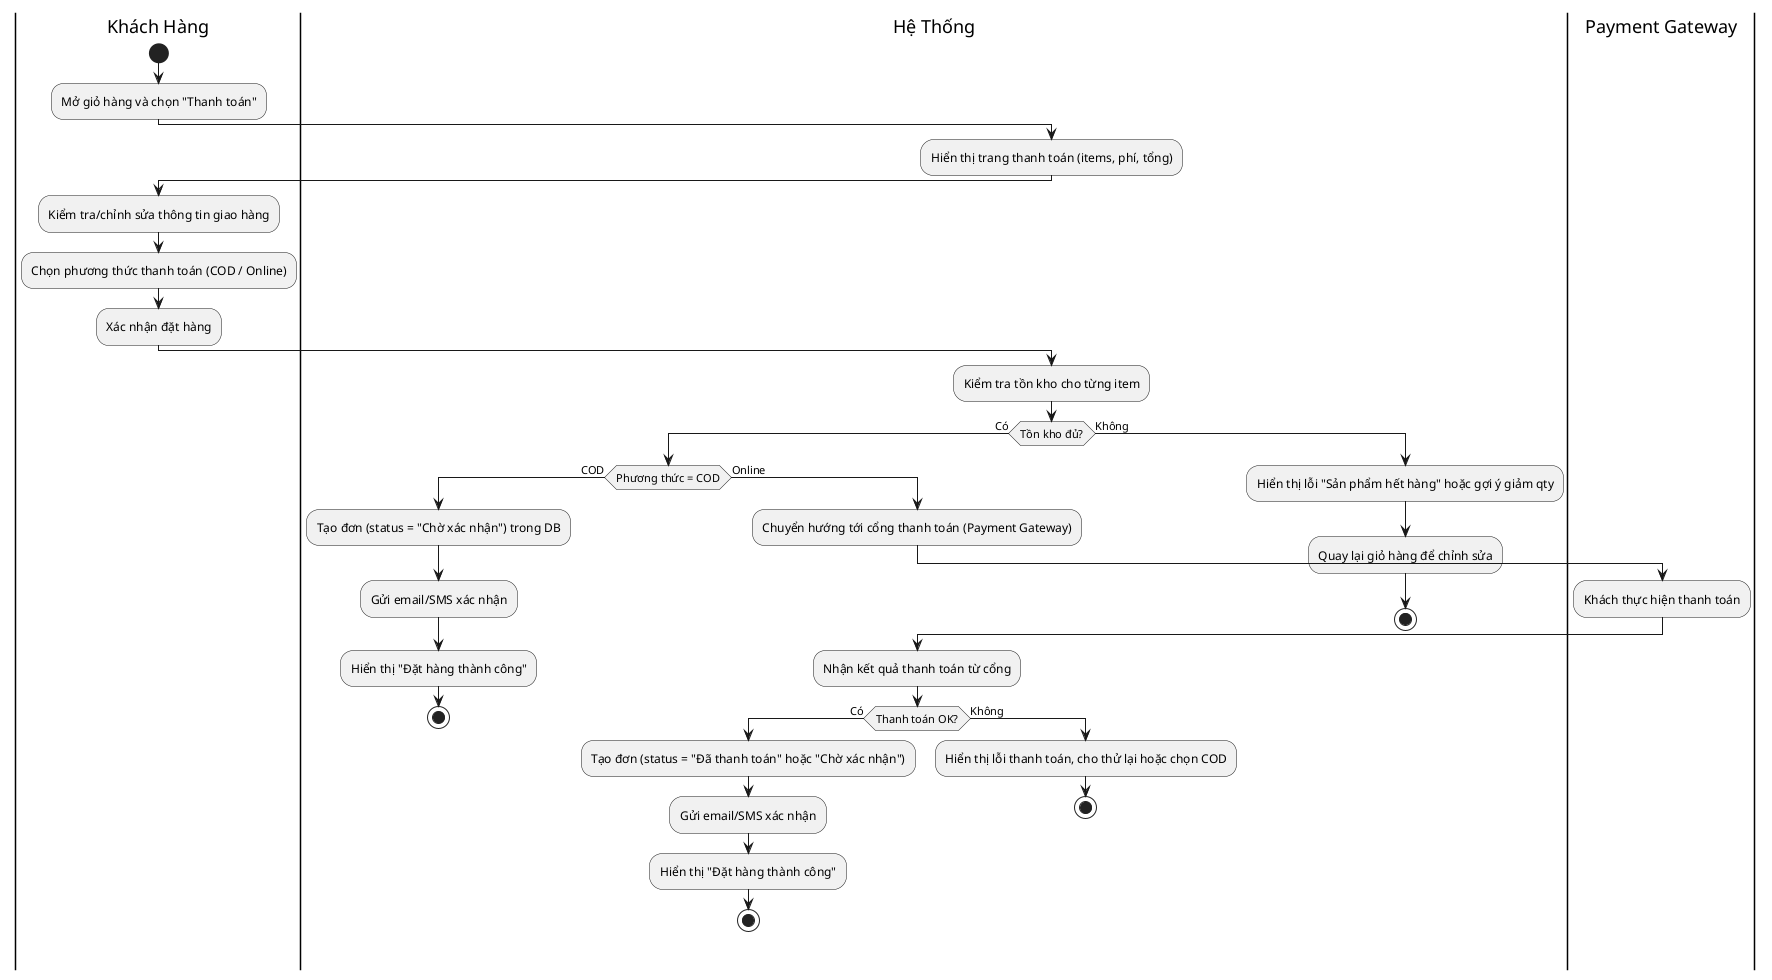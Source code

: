 @startuml
|Khách Hàng|
start
:Mở giỏ hàng và chọn "Thanh toán";
|Hệ Thống|
:Hiển thị trang thanh toán (items, phí, tổng);
|Khách Hàng|
:Kiểm tra/chỉnh sửa thông tin giao hàng;
:Chọn phương thức thanh toán (COD / Online);
:Xác nhận đặt hàng;
|Hệ Thống|
:Kiểm tra tồn kho cho từng item;
if (Tồn kho đủ?) then (Có)
  if (Phương thức = COD) then (COD)
    :Tạo đơn (status = "Chờ xác nhận") trong DB;
    :Gửi email/SMS xác nhận;
    :Hiển thị "Đặt hàng thành công";
    stop
  else (Online)
    :Chuyển hướng tới cổng thanh toán (Payment Gateway);
    |Payment Gateway|
    :Khách thực hiện thanh toán;
    |Hệ Thống|
    :Nhận kết quả thanh toán từ cổng;
    if (Thanh toán OK?) then (Có)
      :Tạo đơn (status = "Đã thanh toán" hoặc "Chờ xác nhận");
      :Gửi email/SMS xác nhận;
      :Hiển thị "Đặt hàng thành công";
      stop
    else (Không)
      :Hiển thị lỗi thanh toán, cho thử lại hoặc chọn COD;
      stop
    endif
  endif
else (Không)
  :Hiển thị lỗi "Sản phẩm hết hàng" hoặc gợi ý giảm qty;
  :Quay lại giỏ hàng để chỉnh sửa;
  stop
endif
@enduml